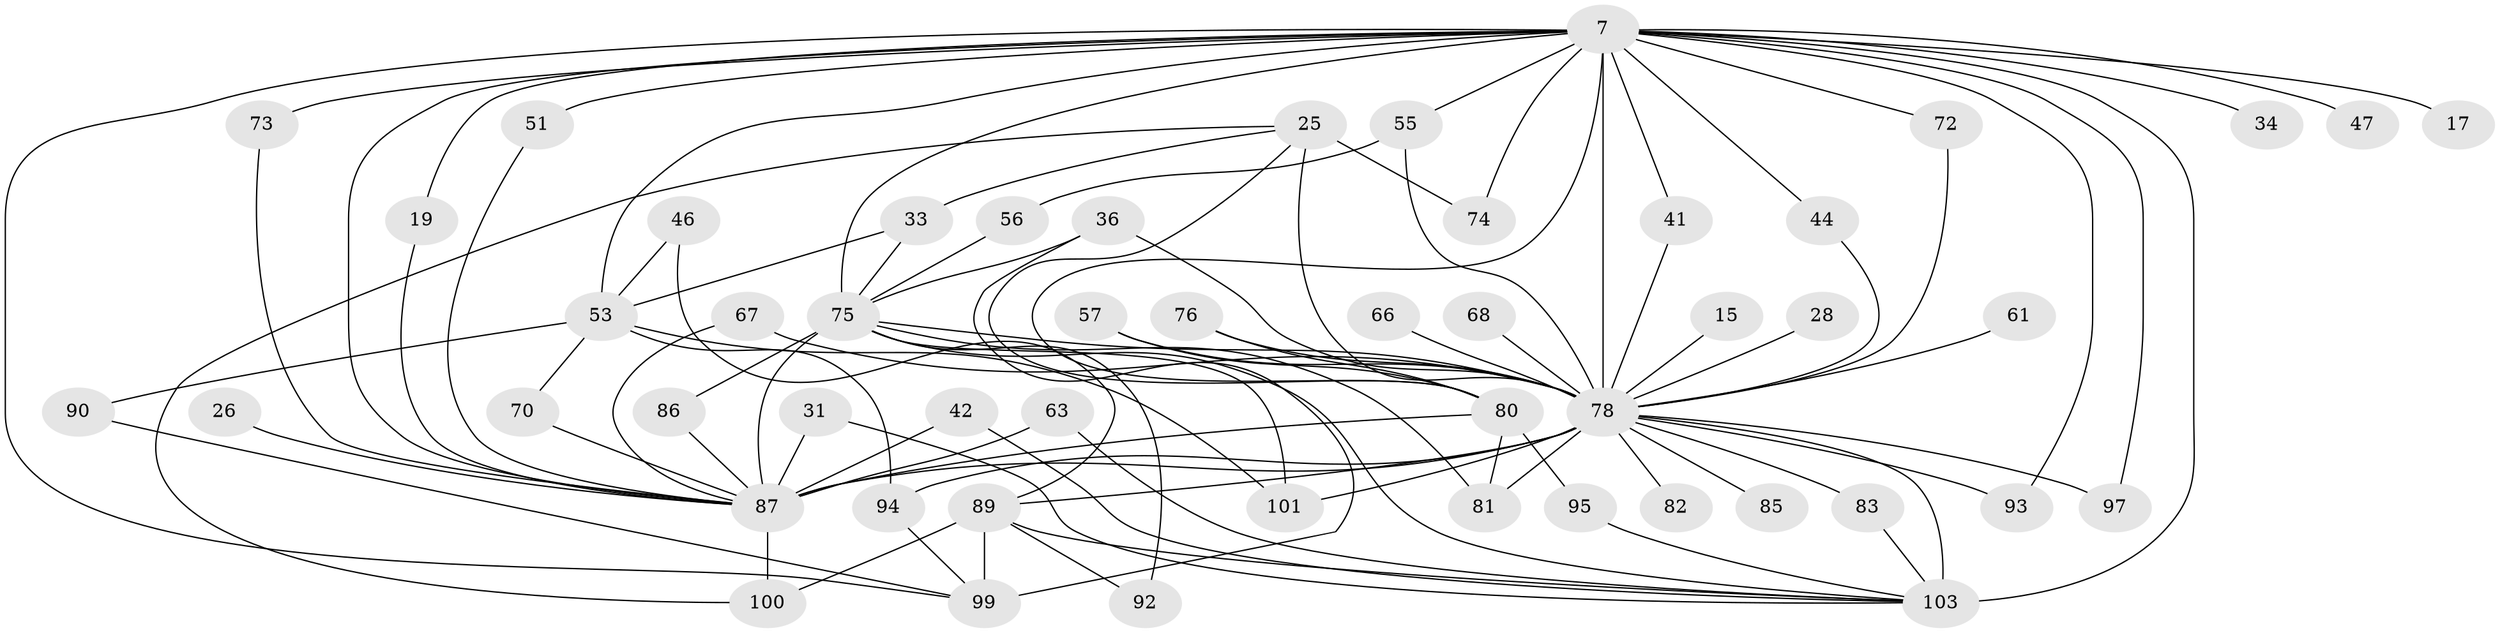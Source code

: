 // original degree distribution, {27: 0.009708737864077669, 21: 0.019417475728155338, 20: 0.009708737864077669, 18: 0.009708737864077669, 32: 0.009708737864077669, 13: 0.009708737864077669, 16: 0.009708737864077669, 15: 0.009708737864077669, 22: 0.009708737864077669, 12: 0.009708737864077669, 3: 0.2912621359223301, 2: 0.5339805825242718, 7: 0.009708737864077669, 8: 0.009708737864077669, 10: 0.009708737864077669, 6: 0.009708737864077669, 5: 0.019417475728155338, 4: 0.009708737864077669}
// Generated by graph-tools (version 1.1) at 2025/43/03/09/25 04:43:05]
// undirected, 51 vertices, 95 edges
graph export_dot {
graph [start="1"]
  node [color=gray90,style=filled];
  7 [super="+5"];
  15;
  17;
  19;
  25 [super="+16"];
  26;
  28 [super="+13"];
  31;
  33 [super="+22"];
  34;
  36 [super="+18"];
  41;
  42;
  44;
  46;
  47;
  51;
  53 [super="+20"];
  55 [super="+35"];
  56;
  57;
  61;
  63;
  66;
  67;
  68;
  70;
  72;
  73;
  74 [super="+54"];
  75 [super="+60+9"];
  76;
  78 [super="+69+10+2"];
  80 [super="+49+45"];
  81 [super="+21"];
  82;
  83 [super="+64"];
  85;
  86;
  87 [super="+84+4+30+65"];
  89 [super="+50+39"];
  90;
  92;
  93 [super="+59"];
  94 [super="+77"];
  95;
  97;
  99 [super="+29"];
  100 [super="+98"];
  101 [super="+96"];
  103 [super="+14+102+52+79+37+91"];
  7 -- 17 [weight=2];
  7 -- 47 [weight=2];
  7 -- 53 [weight=3];
  7 -- 55;
  7 -- 72;
  7 -- 73;
  7 -- 74 [weight=2];
  7 -- 19;
  7 -- 97;
  7 -- 34;
  7 -- 41;
  7 -- 44;
  7 -- 51;
  7 -- 93 [weight=2];
  7 -- 99;
  7 -- 103 [weight=9];
  7 -- 75 [weight=4];
  7 -- 78 [weight=9];
  7 -- 87 [weight=5];
  7 -- 80 [weight=2];
  15 -- 78 [weight=2];
  19 -- 87;
  25 -- 74;
  25 -- 33;
  25 -- 78 [weight=3];
  25 -- 100;
  25 -- 80;
  26 -- 87 [weight=2];
  28 -- 78 [weight=3];
  31 -- 87;
  31 -- 103;
  33 -- 53;
  33 -- 75;
  36 -- 99;
  36 -- 75;
  36 -- 78;
  41 -- 78;
  42 -- 87;
  42 -- 103;
  44 -- 78;
  46 -- 53;
  46 -- 89;
  51 -- 87;
  53 -- 90;
  53 -- 70;
  53 -- 94;
  53 -- 101;
  55 -- 56;
  55 -- 78 [weight=2];
  56 -- 75;
  57 -- 78;
  57 -- 80;
  61 -- 78 [weight=2];
  63 -- 87;
  63 -- 103;
  66 -- 78 [weight=2];
  67 -- 78;
  67 -- 87;
  68 -- 78;
  70 -- 87;
  72 -- 78;
  73 -- 87;
  75 -- 81;
  75 -- 86;
  75 -- 92;
  75 -- 78 [weight=9];
  75 -- 101;
  75 -- 87 [weight=5];
  75 -- 103 [weight=2];
  76 -- 80;
  76 -- 78;
  78 -- 81;
  78 -- 82 [weight=2];
  78 -- 83 [weight=2];
  78 -- 85 [weight=2];
  78 -- 89 [weight=6];
  78 -- 97;
  78 -- 103 [weight=4];
  78 -- 94;
  78 -- 87 [weight=12];
  78 -- 93 [weight=2];
  78 -- 101;
  80 -- 81;
  80 -- 95;
  80 -- 87 [weight=3];
  83 -- 103;
  86 -- 87;
  87 -- 100;
  89 -- 99 [weight=3];
  89 -- 92;
  89 -- 100;
  89 -- 103;
  90 -- 99;
  94 -- 99;
  95 -- 103;
}

